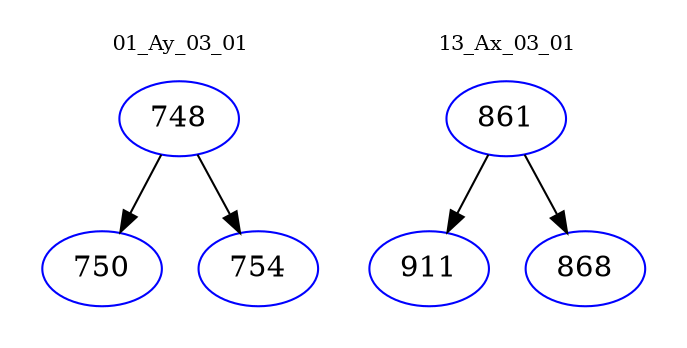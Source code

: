 digraph{
subgraph cluster_0 {
color = white
label = "01_Ay_03_01";
fontsize=10;
T0_748 [label="748", color="blue"]
T0_748 -> T0_750 [color="black"]
T0_750 [label="750", color="blue"]
T0_748 -> T0_754 [color="black"]
T0_754 [label="754", color="blue"]
}
subgraph cluster_1 {
color = white
label = "13_Ax_03_01";
fontsize=10;
T1_861 [label="861", color="blue"]
T1_861 -> T1_911 [color="black"]
T1_911 [label="911", color="blue"]
T1_861 -> T1_868 [color="black"]
T1_868 [label="868", color="blue"]
}
}
